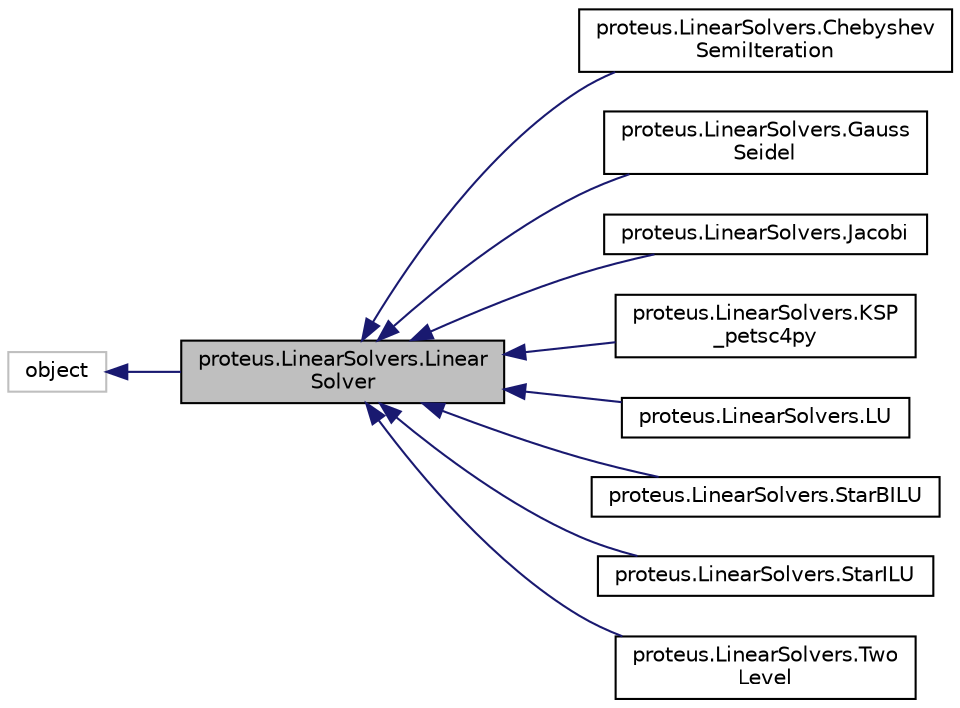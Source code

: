 digraph "proteus.LinearSolvers.LinearSolver"
{
 // LATEX_PDF_SIZE
  edge [fontname="Helvetica",fontsize="10",labelfontname="Helvetica",labelfontsize="10"];
  node [fontname="Helvetica",fontsize="10",shape=record];
  rankdir="LR";
  Node1 [label="proteus.LinearSolvers.Linear\lSolver",height=0.2,width=0.4,color="black", fillcolor="grey75", style="filled", fontcolor="black",tooltip=" "];
  Node2 -> Node1 [dir="back",color="midnightblue",fontsize="10",style="solid",fontname="Helvetica"];
  Node2 [label="object",height=0.2,width=0.4,color="grey75", fillcolor="white", style="filled",tooltip=" "];
  Node1 -> Node3 [dir="back",color="midnightblue",fontsize="10",style="solid",fontname="Helvetica"];
  Node3 [label="proteus.LinearSolvers.Chebyshev\lSemiIteration",height=0.2,width=0.4,color="black", fillcolor="white", style="filled",URL="$classproteus_1_1LinearSolvers_1_1ChebyshevSemiIteration.html",tooltip=" "];
  Node1 -> Node4 [dir="back",color="midnightblue",fontsize="10",style="solid",fontname="Helvetica"];
  Node4 [label="proteus.LinearSolvers.Gauss\lSeidel",height=0.2,width=0.4,color="black", fillcolor="white", style="filled",URL="$classproteus_1_1LinearSolvers_1_1GaussSeidel.html",tooltip=" "];
  Node1 -> Node5 [dir="back",color="midnightblue",fontsize="10",style="solid",fontname="Helvetica"];
  Node5 [label="proteus.LinearSolvers.Jacobi",height=0.2,width=0.4,color="black", fillcolor="white", style="filled",URL="$classproteus_1_1LinearSolvers_1_1Jacobi.html",tooltip=" "];
  Node1 -> Node6 [dir="back",color="midnightblue",fontsize="10",style="solid",fontname="Helvetica"];
  Node6 [label="proteus.LinearSolvers.KSP\l_petsc4py",height=0.2,width=0.4,color="black", fillcolor="white", style="filled",URL="$classproteus_1_1LinearSolvers_1_1KSP__petsc4py.html",tooltip=" "];
  Node1 -> Node7 [dir="back",color="midnightblue",fontsize="10",style="solid",fontname="Helvetica"];
  Node7 [label="proteus.LinearSolvers.LU",height=0.2,width=0.4,color="black", fillcolor="white", style="filled",URL="$classproteus_1_1LinearSolvers_1_1LU.html",tooltip=" "];
  Node1 -> Node8 [dir="back",color="midnightblue",fontsize="10",style="solid",fontname="Helvetica"];
  Node8 [label="proteus.LinearSolvers.StarBILU",height=0.2,width=0.4,color="black", fillcolor="white", style="filled",URL="$classproteus_1_1LinearSolvers_1_1StarBILU.html",tooltip=" "];
  Node1 -> Node9 [dir="back",color="midnightblue",fontsize="10",style="solid",fontname="Helvetica"];
  Node9 [label="proteus.LinearSolvers.StarILU",height=0.2,width=0.4,color="black", fillcolor="white", style="filled",URL="$classproteus_1_1LinearSolvers_1_1StarILU.html",tooltip=" "];
  Node1 -> Node10 [dir="back",color="midnightblue",fontsize="10",style="solid",fontname="Helvetica"];
  Node10 [label="proteus.LinearSolvers.Two\lLevel",height=0.2,width=0.4,color="black", fillcolor="white", style="filled",URL="$classproteus_1_1LinearSolvers_1_1TwoLevel.html",tooltip=" "];
}
